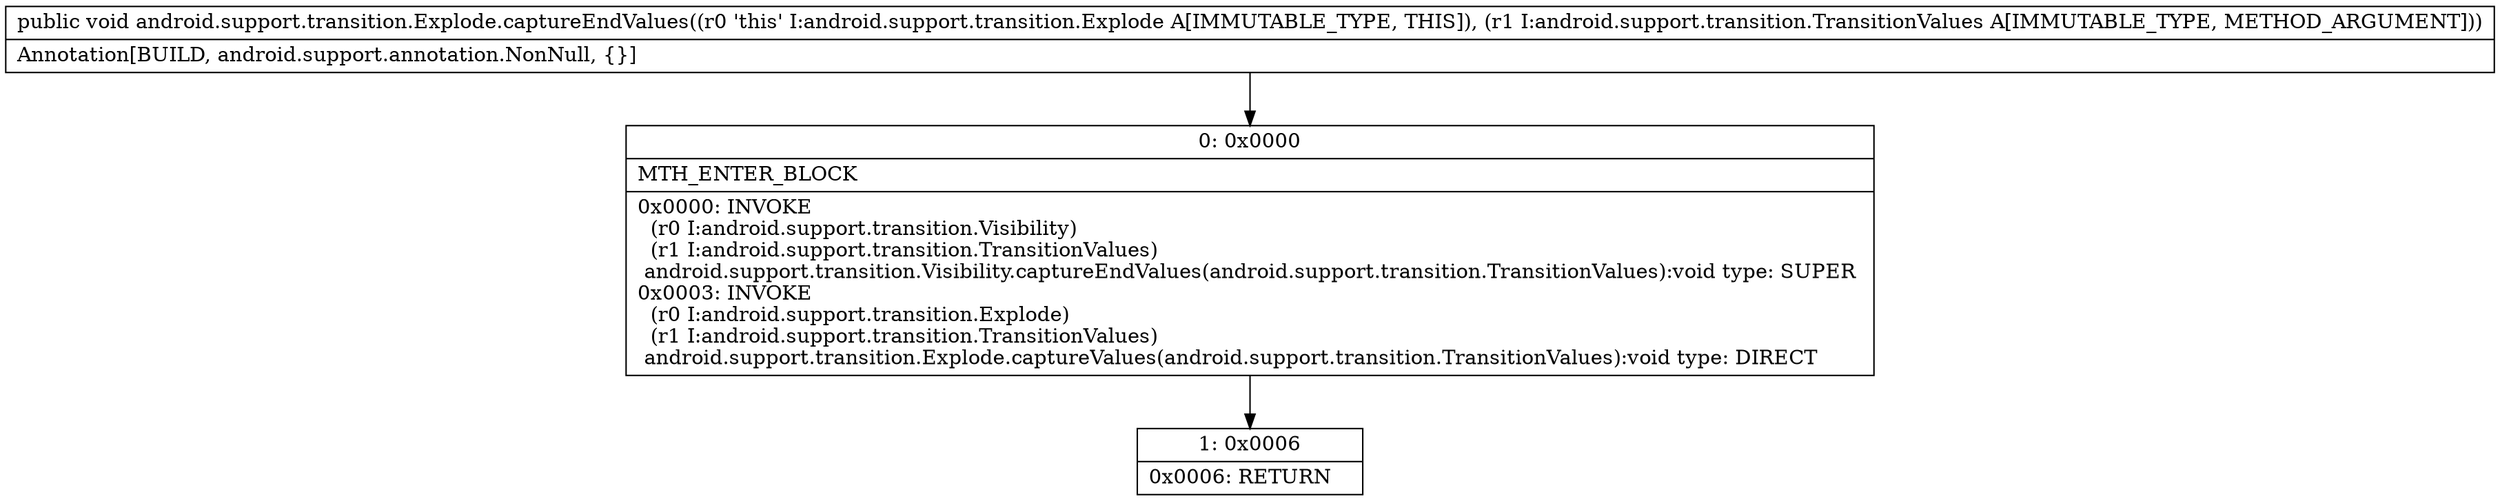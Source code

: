 digraph "CFG forandroid.support.transition.Explode.captureEndValues(Landroid\/support\/transition\/TransitionValues;)V" {
Node_0 [shape=record,label="{0\:\ 0x0000|MTH_ENTER_BLOCK\l|0x0000: INVOKE  \l  (r0 I:android.support.transition.Visibility)\l  (r1 I:android.support.transition.TransitionValues)\l android.support.transition.Visibility.captureEndValues(android.support.transition.TransitionValues):void type: SUPER \l0x0003: INVOKE  \l  (r0 I:android.support.transition.Explode)\l  (r1 I:android.support.transition.TransitionValues)\l android.support.transition.Explode.captureValues(android.support.transition.TransitionValues):void type: DIRECT \l}"];
Node_1 [shape=record,label="{1\:\ 0x0006|0x0006: RETURN   \l}"];
MethodNode[shape=record,label="{public void android.support.transition.Explode.captureEndValues((r0 'this' I:android.support.transition.Explode A[IMMUTABLE_TYPE, THIS]), (r1 I:android.support.transition.TransitionValues A[IMMUTABLE_TYPE, METHOD_ARGUMENT]))  | Annotation[BUILD, android.support.annotation.NonNull, \{\}]\l}"];
MethodNode -> Node_0;
Node_0 -> Node_1;
}


